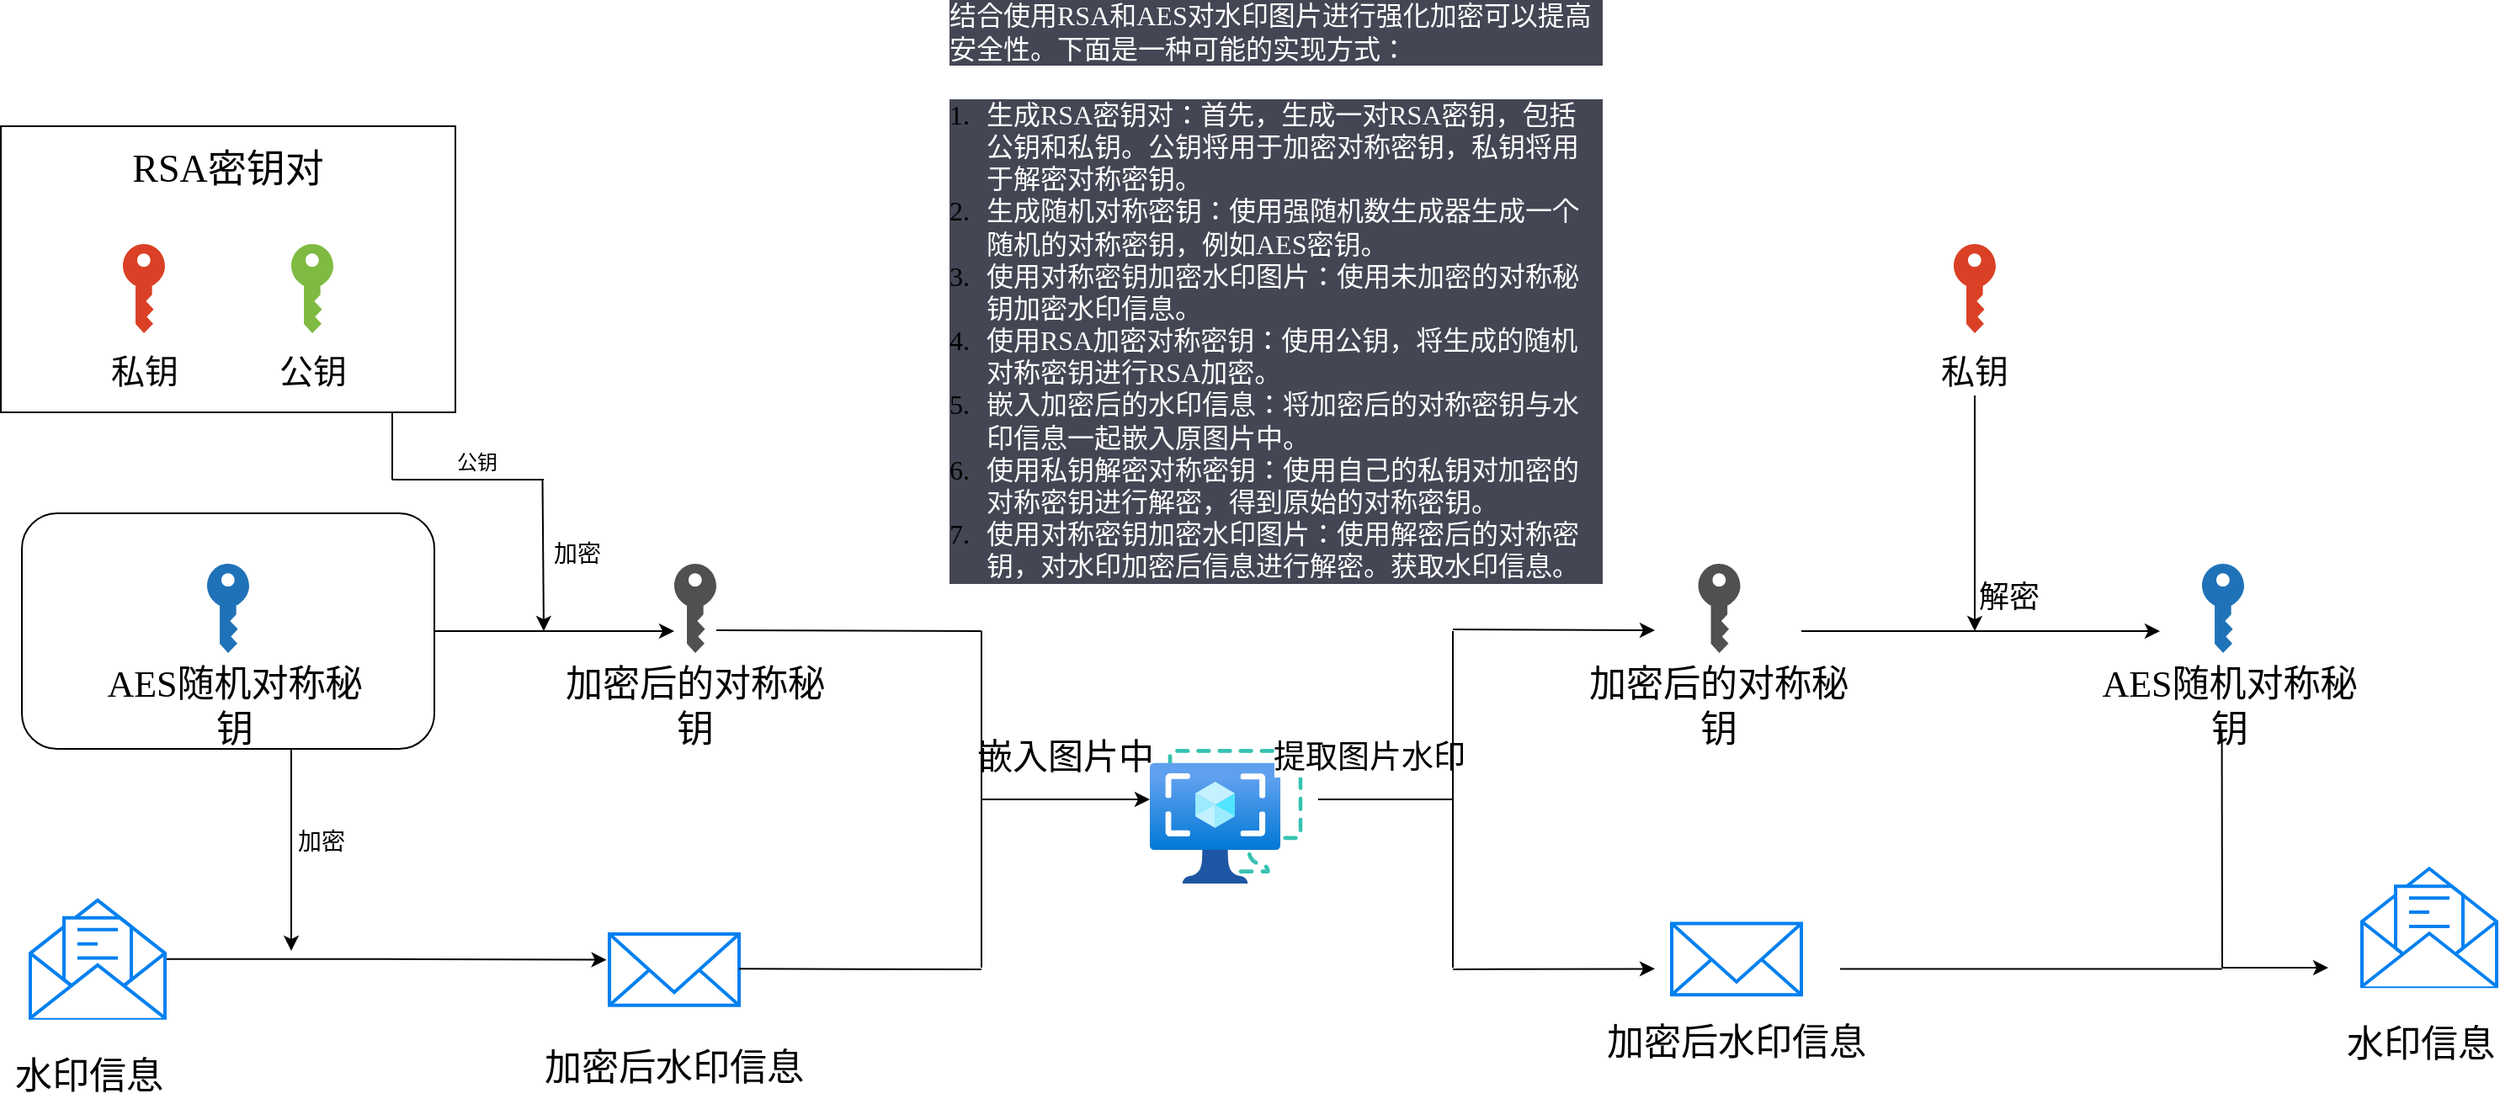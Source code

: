 <mxfile version="21.3.1" type="github">
  <diagram name="第 1 页" id="9ZQMBSNqEJyWweOZvk2d">
    <mxGraphModel dx="1990" dy="783" grid="1" gridSize="10" guides="1" tooltips="1" connect="1" arrows="1" fold="1" page="1" pageScale="1" pageWidth="827" pageHeight="1169" math="0" shadow="0">
      <root>
        <mxCell id="0" />
        <mxCell id="1" parent="0" />
        <mxCell id="SiklBoxl1QKf5MSxtcTJ-32" style="edgeStyle=orthogonalEdgeStyle;rounded=0;orthogonalLoop=1;jettySize=auto;html=1;fontFamily=得意黑;" parent="1" source="SiklBoxl1QKf5MSxtcTJ-10" target="SiklBoxl1QKf5MSxtcTJ-17" edge="1">
          <mxGeometry relative="1" as="geometry">
            <Array as="points">
              <mxPoint x="-410" y="700" />
              <mxPoint x="-410" y="700" />
            </Array>
          </mxGeometry>
        </mxCell>
        <mxCell id="SiklBoxl1QKf5MSxtcTJ-10" value="" style="rounded=1;whiteSpace=wrap;html=1;fillColor=none;fontFamily=得意黑;" parent="1" vertex="1">
          <mxGeometry x="-730" y="630" width="245" height="140" as="geometry" />
        </mxCell>
        <mxCell id="SiklBoxl1QKf5MSxtcTJ-9" value="" style="rounded=0;whiteSpace=wrap;html=1;fillColor=none;fontFamily=得意黑;" parent="1" vertex="1">
          <mxGeometry x="-742.5" y="400" width="270" height="170" as="geometry" />
        </mxCell>
        <mxCell id="SiklBoxl1QKf5MSxtcTJ-1" value="&lt;p style=&quot;border: 0px solid rgb(217, 217, 227); box-sizing: border-box; --tw-border-spacing-x: 0; --tw-border-spacing-y: 0; --tw-translate-x: 0; --tw-translate-y: 0; --tw-rotate: 0; --tw-skew-x: 0; --tw-skew-y: 0; --tw-scale-x: 1; --tw-scale-y: 1; --tw-pan-x: ; --tw-pan-y: ; --tw-pinch-zoom: ; --tw-scroll-snap-strictness: proximity; --tw-gradient-from-position: ; --tw-gradient-via-position: ; --tw-gradient-to-position: ; --tw-ordinal: ; --tw-slashed-zero: ; --tw-numeric-figure: ; --tw-numeric-spacing: ; --tw-numeric-fraction: ; --tw-ring-inset: ; --tw-ring-offset-width: 0px; --tw-ring-offset-color: #fff; --tw-ring-color: rgba(69,89,164,.5); --tw-ring-offset-shadow: 0 0 transparent; --tw-ring-shadow: 0 0 transparent; --tw-shadow: 0 0 transparent; --tw-shadow-colored: 0 0 transparent; --tw-blur: ; --tw-brightness: ; --tw-contrast: ; --tw-grayscale: ; --tw-hue-rotate: ; --tw-invert: ; --tw-saturate: ; --tw-sepia: ; --tw-drop-shadow: ; --tw-backdrop-blur: ; --tw-backdrop-brightness: ; --tw-backdrop-contrast: ; --tw-backdrop-grayscale: ; --tw-backdrop-hue-rotate: ; --tw-backdrop-invert: ; --tw-backdrop-opacity: ; --tw-backdrop-saturate: ; --tw-backdrop-sepia: ; margin: 0px 0px 1.25em; font-size: 16px; text-align: start; background-color: rgb(68, 70, 84);&quot;&gt;&lt;font color=&quot;#ffffff&quot; style=&quot;&quot;&gt;结合使用RSA和AES对水印图片进行强化加密可以提高安全性。下面是一种可能的实现方式：&lt;/font&gt;&lt;/p&gt;&lt;ol style=&quot;border: 0px solid rgb(217, 217, 227); box-sizing: border-box; --tw-border-spacing-x: 0; --tw-border-spacing-y: 0; --tw-translate-x: 0; --tw-translate-y: 0; --tw-rotate: 0; --tw-skew-x: 0; --tw-skew-y: 0; --tw-scale-x: 1; --tw-scale-y: 1; --tw-pan-x: ; --tw-pan-y: ; --tw-pinch-zoom: ; --tw-scroll-snap-strictness: proximity; --tw-gradient-from-position: ; --tw-gradient-via-position: ; --tw-gradient-to-position: ; --tw-ordinal: ; --tw-slashed-zero: ; --tw-numeric-figure: ; --tw-numeric-spacing: ; --tw-numeric-fraction: ; --tw-ring-inset: ; --tw-ring-offset-width: 0px; --tw-ring-offset-color: #fff; --tw-ring-color: rgba(69,89,164,.5); --tw-ring-offset-shadow: 0 0 transparent; --tw-ring-shadow: 0 0 transparent; --tw-shadow: 0 0 transparent; --tw-shadow-colored: 0 0 transparent; --tw-blur: ; --tw-brightness: ; --tw-contrast: ; --tw-grayscale: ; --tw-hue-rotate: ; --tw-invert: ; --tw-saturate: ; --tw-sepia: ; --tw-drop-shadow: ; --tw-backdrop-blur: ; --tw-backdrop-brightness: ; --tw-backdrop-contrast: ; --tw-backdrop-grayscale: ; --tw-backdrop-hue-rotate: ; --tw-backdrop-invert: ; --tw-backdrop-opacity: ; --tw-backdrop-saturate: ; --tw-backdrop-sepia: ; list-style-position: initial; list-style-image: initial; margin: 1.25em 0px; padding: 0px 0px 0px 1rem; counter-reset: item 0; display: flex; flex-direction: column; font-size: 16px; text-align: start; background-color: rgb(68, 70, 84);&quot;&gt;&lt;li style=&quot;border: 0px solid rgb(217, 217, 227); box-sizing: border-box; --tw-border-spacing-x: 0; --tw-border-spacing-y: 0; --tw-translate-x: 0; --tw-translate-y: 0; --tw-rotate: 0; --tw-skew-x: 0; --tw-skew-y: 0; --tw-scale-x: 1; --tw-scale-y: 1; --tw-pan-x: ; --tw-pan-y: ; --tw-pinch-zoom: ; --tw-scroll-snap-strictness: proximity; --tw-gradient-from-position: ; --tw-gradient-via-position: ; --tw-gradient-to-position: ; --tw-ordinal: ; --tw-slashed-zero: ; --tw-numeric-figure: ; --tw-numeric-spacing: ; --tw-numeric-fraction: ; --tw-ring-inset: ; --tw-ring-offset-width: 0px; --tw-ring-offset-color: #fff; --tw-ring-color: rgba(69,89,164,.5); --tw-ring-offset-shadow: 0 0 transparent; --tw-ring-shadow: 0 0 transparent; --tw-shadow: 0 0 transparent; --tw-shadow-colored: 0 0 transparent; --tw-blur: ; --tw-brightness: ; --tw-contrast: ; --tw-grayscale: ; --tw-hue-rotate: ; --tw-invert: ; --tw-saturate: ; --tw-sepia: ; --tw-drop-shadow: ; --tw-backdrop-blur: ; --tw-backdrop-brightness: ; --tw-backdrop-contrast: ; --tw-backdrop-grayscale: ; --tw-backdrop-hue-rotate: ; --tw-backdrop-invert: ; --tw-backdrop-opacity: ; --tw-backdrop-saturate: ; --tw-backdrop-sepia: ; margin: 0px; padding-left: 0.375em;&quot;&gt;&lt;p style=&quot;border: 0px solid rgb(217, 217, 227); box-sizing: border-box; --tw-border-spacing-x: 0; --tw-border-spacing-y: 0; --tw-translate-x: 0; --tw-translate-y: 0; --tw-rotate: 0; --tw-skew-x: 0; --tw-skew-y: 0; --tw-scale-x: 1; --tw-scale-y: 1; --tw-pan-x: ; --tw-pan-y: ; --tw-pinch-zoom: ; --tw-scroll-snap-strictness: proximity; --tw-gradient-from-position: ; --tw-gradient-via-position: ; --tw-gradient-to-position: ; --tw-ordinal: ; --tw-slashed-zero: ; --tw-numeric-figure: ; --tw-numeric-spacing: ; --tw-numeric-fraction: ; --tw-ring-inset: ; --tw-ring-offset-width: 0px; --tw-ring-offset-color: #fff; --tw-ring-color: rgba(69,89,164,.5); --tw-ring-offset-shadow: 0 0 transparent; --tw-ring-shadow: 0 0 transparent; --tw-shadow: 0 0 transparent; --tw-shadow-colored: 0 0 transparent; --tw-blur: ; --tw-brightness: ; --tw-contrast: ; --tw-grayscale: ; --tw-hue-rotate: ; --tw-invert: ; --tw-saturate: ; --tw-sepia: ; --tw-drop-shadow: ; --tw-backdrop-blur: ; --tw-backdrop-brightness: ; --tw-backdrop-contrast: ; --tw-backdrop-grayscale: ; --tw-backdrop-hue-rotate: ; --tw-backdrop-invert: ; --tw-backdrop-opacity: ; --tw-backdrop-saturate: ; --tw-backdrop-sepia: ; margin: 0px;&quot;&gt;&lt;font color=&quot;#ffffff&quot;&gt;生成RSA密钥对：首先，生成一对RSA密钥，包括公钥和私钥。公钥将用于加密对称密钥，私钥将用于解密对称密钥。&lt;/font&gt;&lt;/p&gt;&lt;/li&gt;&lt;li style=&quot;border: 0px solid rgb(217, 217, 227); box-sizing: border-box; --tw-border-spacing-x: 0; --tw-border-spacing-y: 0; --tw-translate-x: 0; --tw-translate-y: 0; --tw-rotate: 0; --tw-skew-x: 0; --tw-skew-y: 0; --tw-scale-x: 1; --tw-scale-y: 1; --tw-pan-x: ; --tw-pan-y: ; --tw-pinch-zoom: ; --tw-scroll-snap-strictness: proximity; --tw-gradient-from-position: ; --tw-gradient-via-position: ; --tw-gradient-to-position: ; --tw-ordinal: ; --tw-slashed-zero: ; --tw-numeric-figure: ; --tw-numeric-spacing: ; --tw-numeric-fraction: ; --tw-ring-inset: ; --tw-ring-offset-width: 0px; --tw-ring-offset-color: #fff; --tw-ring-color: rgba(69,89,164,.5); --tw-ring-offset-shadow: 0 0 transparent; --tw-ring-shadow: 0 0 transparent; --tw-shadow: 0 0 transparent; --tw-shadow-colored: 0 0 transparent; --tw-blur: ; --tw-brightness: ; --tw-contrast: ; --tw-grayscale: ; --tw-hue-rotate: ; --tw-invert: ; --tw-saturate: ; --tw-sepia: ; --tw-drop-shadow: ; --tw-backdrop-blur: ; --tw-backdrop-brightness: ; --tw-backdrop-contrast: ; --tw-backdrop-grayscale: ; --tw-backdrop-hue-rotate: ; --tw-backdrop-invert: ; --tw-backdrop-opacity: ; --tw-backdrop-saturate: ; --tw-backdrop-sepia: ; margin: 0px; padding-left: 0.375em;&quot;&gt;&lt;p style=&quot;border: 0px solid rgb(217, 217, 227); box-sizing: border-box; --tw-border-spacing-x: 0; --tw-border-spacing-y: 0; --tw-translate-x: 0; --tw-translate-y: 0; --tw-rotate: 0; --tw-skew-x: 0; --tw-skew-y: 0; --tw-scale-x: 1; --tw-scale-y: 1; --tw-pan-x: ; --tw-pan-y: ; --tw-pinch-zoom: ; --tw-scroll-snap-strictness: proximity; --tw-gradient-from-position: ; --tw-gradient-via-position: ; --tw-gradient-to-position: ; --tw-ordinal: ; --tw-slashed-zero: ; --tw-numeric-figure: ; --tw-numeric-spacing: ; --tw-numeric-fraction: ; --tw-ring-inset: ; --tw-ring-offset-width: 0px; --tw-ring-offset-color: #fff; --tw-ring-color: rgba(69,89,164,.5); --tw-ring-offset-shadow: 0 0 transparent; --tw-ring-shadow: 0 0 transparent; --tw-shadow: 0 0 transparent; --tw-shadow-colored: 0 0 transparent; --tw-blur: ; --tw-brightness: ; --tw-contrast: ; --tw-grayscale: ; --tw-hue-rotate: ; --tw-invert: ; --tw-saturate: ; --tw-sepia: ; --tw-drop-shadow: ; --tw-backdrop-blur: ; --tw-backdrop-brightness: ; --tw-backdrop-contrast: ; --tw-backdrop-grayscale: ; --tw-backdrop-hue-rotate: ; --tw-backdrop-invert: ; --tw-backdrop-opacity: ; --tw-backdrop-saturate: ; --tw-backdrop-sepia: ; margin: 0px;&quot;&gt;&lt;font color=&quot;#ffffff&quot;&gt;生成随机对称密钥：使用强随机数生成器生成一个随机的对称密钥，例如AES密钥。&lt;/font&gt;&lt;/p&gt;&lt;/li&gt;&lt;li style=&quot;border: 0px solid rgb(217, 217, 227); box-sizing: border-box; --tw-border-spacing-x: 0; --tw-border-spacing-y: 0; --tw-translate-x: 0; --tw-translate-y: 0; --tw-rotate: 0; --tw-skew-x: 0; --tw-skew-y: 0; --tw-scale-x: 1; --tw-scale-y: 1; --tw-pan-x: ; --tw-pan-y: ; --tw-pinch-zoom: ; --tw-scroll-snap-strictness: proximity; --tw-gradient-from-position: ; --tw-gradient-via-position: ; --tw-gradient-to-position: ; --tw-ordinal: ; --tw-slashed-zero: ; --tw-numeric-figure: ; --tw-numeric-spacing: ; --tw-numeric-fraction: ; --tw-ring-inset: ; --tw-ring-offset-width: 0px; --tw-ring-offset-color: #fff; --tw-ring-color: rgba(69,89,164,.5); --tw-ring-offset-shadow: 0 0 transparent; --tw-ring-shadow: 0 0 transparent; --tw-shadow: 0 0 transparent; --tw-shadow-colored: 0 0 transparent; --tw-blur: ; --tw-brightness: ; --tw-contrast: ; --tw-grayscale: ; --tw-hue-rotate: ; --tw-invert: ; --tw-saturate: ; --tw-sepia: ; --tw-drop-shadow: ; --tw-backdrop-blur: ; --tw-backdrop-brightness: ; --tw-backdrop-contrast: ; --tw-backdrop-grayscale: ; --tw-backdrop-hue-rotate: ; --tw-backdrop-invert: ; --tw-backdrop-opacity: ; --tw-backdrop-saturate: ; --tw-backdrop-sepia: ; margin: 0px; padding-left: 0.375em;&quot;&gt;&lt;p style=&quot;border: 0px solid rgb(217, 217, 227); box-sizing: border-box; --tw-border-spacing-x: 0; --tw-border-spacing-y: 0; --tw-translate-x: 0; --tw-translate-y: 0; --tw-rotate: 0; --tw-skew-x: 0; --tw-skew-y: 0; --tw-scale-x: 1; --tw-scale-y: 1; --tw-pan-x: ; --tw-pan-y: ; --tw-pinch-zoom: ; --tw-scroll-snap-strictness: proximity; --tw-gradient-from-position: ; --tw-gradient-via-position: ; --tw-gradient-to-position: ; --tw-ordinal: ; --tw-slashed-zero: ; --tw-numeric-figure: ; --tw-numeric-spacing: ; --tw-numeric-fraction: ; --tw-ring-inset: ; --tw-ring-offset-width: 0px; --tw-ring-offset-color: #fff; --tw-ring-color: rgba(69,89,164,.5); --tw-ring-offset-shadow: 0 0 transparent; --tw-ring-shadow: 0 0 transparent; --tw-shadow: 0 0 transparent; --tw-shadow-colored: 0 0 transparent; --tw-blur: ; --tw-brightness: ; --tw-contrast: ; --tw-grayscale: ; --tw-hue-rotate: ; --tw-invert: ; --tw-saturate: ; --tw-sepia: ; --tw-drop-shadow: ; --tw-backdrop-blur: ; --tw-backdrop-brightness: ; --tw-backdrop-contrast: ; --tw-backdrop-grayscale: ; --tw-backdrop-hue-rotate: ; --tw-backdrop-invert: ; --tw-backdrop-opacity: ; --tw-backdrop-saturate: ; --tw-backdrop-sepia: ; margin: 0px;&quot;&gt;&lt;font color=&quot;#ffffff&quot;&gt;使用对称密钥加密水印图片：使用未加密的对称秘钥加密水印信息。&lt;/font&gt;&lt;/p&gt;&lt;/li&gt;&lt;li style=&quot;border: 0px solid rgb(217, 217, 227); box-sizing: border-box; --tw-border-spacing-x: 0; --tw-border-spacing-y: 0; --tw-translate-x: 0; --tw-translate-y: 0; --tw-rotate: 0; --tw-skew-x: 0; --tw-skew-y: 0; --tw-scale-x: 1; --tw-scale-y: 1; --tw-pan-x: ; --tw-pan-y: ; --tw-pinch-zoom: ; --tw-scroll-snap-strictness: proximity; --tw-gradient-from-position: ; --tw-gradient-via-position: ; --tw-gradient-to-position: ; --tw-ordinal: ; --tw-slashed-zero: ; --tw-numeric-figure: ; --tw-numeric-spacing: ; --tw-numeric-fraction: ; --tw-ring-inset: ; --tw-ring-offset-width: 0px; --tw-ring-offset-color: #fff; --tw-ring-color: rgba(69,89,164,.5); --tw-ring-offset-shadow: 0 0 transparent; --tw-ring-shadow: 0 0 transparent; --tw-shadow: 0 0 transparent; --tw-shadow-colored: 0 0 transparent; --tw-blur: ; --tw-brightness: ; --tw-contrast: ; --tw-grayscale: ; --tw-hue-rotate: ; --tw-invert: ; --tw-saturate: ; --tw-sepia: ; --tw-drop-shadow: ; --tw-backdrop-blur: ; --tw-backdrop-brightness: ; --tw-backdrop-contrast: ; --tw-backdrop-grayscale: ; --tw-backdrop-hue-rotate: ; --tw-backdrop-invert: ; --tw-backdrop-opacity: ; --tw-backdrop-saturate: ; --tw-backdrop-sepia: ; margin: 0px; padding-left: 0.375em;&quot;&gt;&lt;p style=&quot;border: 0px solid rgb(217, 217, 227); box-sizing: border-box; --tw-border-spacing-x: 0; --tw-border-spacing-y: 0; --tw-translate-x: 0; --tw-translate-y: 0; --tw-rotate: 0; --tw-skew-x: 0; --tw-skew-y: 0; --tw-scale-x: 1; --tw-scale-y: 1; --tw-pan-x: ; --tw-pan-y: ; --tw-pinch-zoom: ; --tw-scroll-snap-strictness: proximity; --tw-gradient-from-position: ; --tw-gradient-via-position: ; --tw-gradient-to-position: ; --tw-ordinal: ; --tw-slashed-zero: ; --tw-numeric-figure: ; --tw-numeric-spacing: ; --tw-numeric-fraction: ; --tw-ring-inset: ; --tw-ring-offset-width: 0px; --tw-ring-offset-color: #fff; --tw-ring-color: rgba(69,89,164,.5); --tw-ring-offset-shadow: 0 0 transparent; --tw-ring-shadow: 0 0 transparent; --tw-shadow: 0 0 transparent; --tw-shadow-colored: 0 0 transparent; --tw-blur: ; --tw-brightness: ; --tw-contrast: ; --tw-grayscale: ; --tw-hue-rotate: ; --tw-invert: ; --tw-saturate: ; --tw-sepia: ; --tw-drop-shadow: ; --tw-backdrop-blur: ; --tw-backdrop-brightness: ; --tw-backdrop-contrast: ; --tw-backdrop-grayscale: ; --tw-backdrop-hue-rotate: ; --tw-backdrop-invert: ; --tw-backdrop-opacity: ; --tw-backdrop-saturate: ; --tw-backdrop-sepia: ; margin: 0px;&quot;&gt;&lt;font color=&quot;#ffffff&quot;&gt;使用RSA加密对称密钥：使用公钥，将生成的随机对称密钥进行RSA加密。&lt;/font&gt;&lt;/p&gt;&lt;/li&gt;&lt;li style=&quot;border: 0px solid rgb(217, 217, 227); box-sizing: border-box; --tw-border-spacing-x: 0; --tw-border-spacing-y: 0; --tw-translate-x: 0; --tw-translate-y: 0; --tw-rotate: 0; --tw-skew-x: 0; --tw-skew-y: 0; --tw-scale-x: 1; --tw-scale-y: 1; --tw-pan-x: ; --tw-pan-y: ; --tw-pinch-zoom: ; --tw-scroll-snap-strictness: proximity; --tw-gradient-from-position: ; --tw-gradient-via-position: ; --tw-gradient-to-position: ; --tw-ordinal: ; --tw-slashed-zero: ; --tw-numeric-figure: ; --tw-numeric-spacing: ; --tw-numeric-fraction: ; --tw-ring-inset: ; --tw-ring-offset-width: 0px; --tw-ring-offset-color: #fff; --tw-ring-color: rgba(69,89,164,.5); --tw-ring-offset-shadow: 0 0 transparent; --tw-ring-shadow: 0 0 transparent; --tw-shadow: 0 0 transparent; --tw-shadow-colored: 0 0 transparent; --tw-blur: ; --tw-brightness: ; --tw-contrast: ; --tw-grayscale: ; --tw-hue-rotate: ; --tw-invert: ; --tw-saturate: ; --tw-sepia: ; --tw-drop-shadow: ; --tw-backdrop-blur: ; --tw-backdrop-brightness: ; --tw-backdrop-contrast: ; --tw-backdrop-grayscale: ; --tw-backdrop-hue-rotate: ; --tw-backdrop-invert: ; --tw-backdrop-opacity: ; --tw-backdrop-saturate: ; --tw-backdrop-sepia: ; margin: 0px; padding-left: 0.375em;&quot;&gt;&lt;p style=&quot;border: 0px solid rgb(217, 217, 227); box-sizing: border-box; --tw-border-spacing-x: 0; --tw-border-spacing-y: 0; --tw-translate-x: 0; --tw-translate-y: 0; --tw-rotate: 0; --tw-skew-x: 0; --tw-skew-y: 0; --tw-scale-x: 1; --tw-scale-y: 1; --tw-pan-x: ; --tw-pan-y: ; --tw-pinch-zoom: ; --tw-scroll-snap-strictness: proximity; --tw-gradient-from-position: ; --tw-gradient-via-position: ; --tw-gradient-to-position: ; --tw-ordinal: ; --tw-slashed-zero: ; --tw-numeric-figure: ; --tw-numeric-spacing: ; --tw-numeric-fraction: ; --tw-ring-inset: ; --tw-ring-offset-width: 0px; --tw-ring-offset-color: #fff; --tw-ring-color: rgba(69,89,164,.5); --tw-ring-offset-shadow: 0 0 transparent; --tw-ring-shadow: 0 0 transparent; --tw-shadow: 0 0 transparent; --tw-shadow-colored: 0 0 transparent; --tw-blur: ; --tw-brightness: ; --tw-contrast: ; --tw-grayscale: ; --tw-hue-rotate: ; --tw-invert: ; --tw-saturate: ; --tw-sepia: ; --tw-drop-shadow: ; --tw-backdrop-blur: ; --tw-backdrop-brightness: ; --tw-backdrop-contrast: ; --tw-backdrop-grayscale: ; --tw-backdrop-hue-rotate: ; --tw-backdrop-invert: ; --tw-backdrop-opacity: ; --tw-backdrop-saturate: ; --tw-backdrop-sepia: ; margin: 0px;&quot;&gt;&lt;font color=&quot;#ffffff&quot;&gt;嵌入加密后的水印信息：将加密后的对称密钥与水印信息一起嵌入原图片中。&lt;/font&gt;&lt;/p&gt;&lt;/li&gt;&lt;li style=&quot;border: 0px solid rgb(217, 217, 227); box-sizing: border-box; --tw-border-spacing-x: 0; --tw-border-spacing-y: 0; --tw-translate-x: 0; --tw-translate-y: 0; --tw-rotate: 0; --tw-skew-x: 0; --tw-skew-y: 0; --tw-scale-x: 1; --tw-scale-y: 1; --tw-pan-x: ; --tw-pan-y: ; --tw-pinch-zoom: ; --tw-scroll-snap-strictness: proximity; --tw-gradient-from-position: ; --tw-gradient-via-position: ; --tw-gradient-to-position: ; --tw-ordinal: ; --tw-slashed-zero: ; --tw-numeric-figure: ; --tw-numeric-spacing: ; --tw-numeric-fraction: ; --tw-ring-inset: ; --tw-ring-offset-width: 0px; --tw-ring-offset-color: #fff; --tw-ring-color: rgba(69,89,164,.5); --tw-ring-offset-shadow: 0 0 transparent; --tw-ring-shadow: 0 0 transparent; --tw-shadow: 0 0 transparent; --tw-shadow-colored: 0 0 transparent; --tw-blur: ; --tw-brightness: ; --tw-contrast: ; --tw-grayscale: ; --tw-hue-rotate: ; --tw-invert: ; --tw-saturate: ; --tw-sepia: ; --tw-drop-shadow: ; --tw-backdrop-blur: ; --tw-backdrop-brightness: ; --tw-backdrop-contrast: ; --tw-backdrop-grayscale: ; --tw-backdrop-hue-rotate: ; --tw-backdrop-invert: ; --tw-backdrop-opacity: ; --tw-backdrop-saturate: ; --tw-backdrop-sepia: ; margin: 0px; padding-left: 0.375em;&quot;&gt;&lt;p style=&quot;border: 0px solid rgb(217, 217, 227); box-sizing: border-box; --tw-border-spacing-x: 0; --tw-border-spacing-y: 0; --tw-translate-x: 0; --tw-translate-y: 0; --tw-rotate: 0; --tw-skew-x: 0; --tw-skew-y: 0; --tw-scale-x: 1; --tw-scale-y: 1; --tw-pan-x: ; --tw-pan-y: ; --tw-pinch-zoom: ; --tw-scroll-snap-strictness: proximity; --tw-gradient-from-position: ; --tw-gradient-via-position: ; --tw-gradient-to-position: ; --tw-ordinal: ; --tw-slashed-zero: ; --tw-numeric-figure: ; --tw-numeric-spacing: ; --tw-numeric-fraction: ; --tw-ring-inset: ; --tw-ring-offset-width: 0px; --tw-ring-offset-color: #fff; --tw-ring-color: rgba(69,89,164,.5); --tw-ring-offset-shadow: 0 0 transparent; --tw-ring-shadow: 0 0 transparent; --tw-shadow: 0 0 transparent; --tw-shadow-colored: 0 0 transparent; --tw-blur: ; --tw-brightness: ; --tw-contrast: ; --tw-grayscale: ; --tw-hue-rotate: ; --tw-invert: ; --tw-saturate: ; --tw-sepia: ; --tw-drop-shadow: ; --tw-backdrop-blur: ; --tw-backdrop-brightness: ; --tw-backdrop-contrast: ; --tw-backdrop-grayscale: ; --tw-backdrop-hue-rotate: ; --tw-backdrop-invert: ; --tw-backdrop-opacity: ; --tw-backdrop-saturate: ; --tw-backdrop-sepia: ; margin: 0px;&quot;&gt;&lt;font color=&quot;#ffffff&quot;&gt;使用私钥解密对称密钥：使用自己的私钥对加密的对称密钥进行解密，得到原始的对称密钥。&lt;/font&gt;&lt;/p&gt;&lt;/li&gt;&lt;li style=&quot;border: 0px solid rgb(217, 217, 227); box-sizing: border-box; --tw-border-spacing-x: 0; --tw-border-spacing-y: 0; --tw-translate-x: 0; --tw-translate-y: 0; --tw-rotate: 0; --tw-skew-x: 0; --tw-skew-y: 0; --tw-scale-x: 1; --tw-scale-y: 1; --tw-pan-x: ; --tw-pan-y: ; --tw-pinch-zoom: ; --tw-scroll-snap-strictness: proximity; --tw-gradient-from-position: ; --tw-gradient-via-position: ; --tw-gradient-to-position: ; --tw-ordinal: ; --tw-slashed-zero: ; --tw-numeric-figure: ; --tw-numeric-spacing: ; --tw-numeric-fraction: ; --tw-ring-inset: ; --tw-ring-offset-width: 0px; --tw-ring-offset-color: #fff; --tw-ring-color: rgba(69,89,164,.5); --tw-ring-offset-shadow: 0 0 transparent; --tw-ring-shadow: 0 0 transparent; --tw-shadow: 0 0 transparent; --tw-shadow-colored: 0 0 transparent; --tw-blur: ; --tw-brightness: ; --tw-contrast: ; --tw-grayscale: ; --tw-hue-rotate: ; --tw-invert: ; --tw-saturate: ; --tw-sepia: ; --tw-drop-shadow: ; --tw-backdrop-blur: ; --tw-backdrop-brightness: ; --tw-backdrop-contrast: ; --tw-backdrop-grayscale: ; --tw-backdrop-hue-rotate: ; --tw-backdrop-invert: ; --tw-backdrop-opacity: ; --tw-backdrop-saturate: ; --tw-backdrop-sepia: ; margin: 0px; padding-left: 0.375em;&quot;&gt;&lt;p style=&quot;border: 0px solid rgb(217, 217, 227); box-sizing: border-box; --tw-border-spacing-x: 0; --tw-border-spacing-y: 0; --tw-translate-x: 0; --tw-translate-y: 0; --tw-rotate: 0; --tw-skew-x: 0; --tw-skew-y: 0; --tw-scale-x: 1; --tw-scale-y: 1; --tw-pan-x: ; --tw-pan-y: ; --tw-pinch-zoom: ; --tw-scroll-snap-strictness: proximity; --tw-gradient-from-position: ; --tw-gradient-via-position: ; --tw-gradient-to-position: ; --tw-ordinal: ; --tw-slashed-zero: ; --tw-numeric-figure: ; --tw-numeric-spacing: ; --tw-numeric-fraction: ; --tw-ring-inset: ; --tw-ring-offset-width: 0px; --tw-ring-offset-color: #fff; --tw-ring-color: rgba(69,89,164,.5); --tw-ring-offset-shadow: 0 0 transparent; --tw-ring-shadow: 0 0 transparent; --tw-shadow: 0 0 transparent; --tw-shadow-colored: 0 0 transparent; --tw-blur: ; --tw-brightness: ; --tw-contrast: ; --tw-grayscale: ; --tw-hue-rotate: ; --tw-invert: ; --tw-saturate: ; --tw-sepia: ; --tw-drop-shadow: ; --tw-backdrop-blur: ; --tw-backdrop-brightness: ; --tw-backdrop-contrast: ; --tw-backdrop-grayscale: ; --tw-backdrop-hue-rotate: ; --tw-backdrop-invert: ; --tw-backdrop-opacity: ; --tw-backdrop-saturate: ; --tw-backdrop-sepia: ; margin: 0px;&quot;&gt;&lt;font color=&quot;#ffffff&quot;&gt;使用对称密钥加密水印图片：使用解密后的对称密钥，对水印加密后信息进行解密。获取水印信息。&lt;/font&gt;&lt;/p&gt;&lt;/li&gt;&lt;/ol&gt;" style="text;strokeColor=none;align=center;fillColor=none;html=1;verticalAlign=middle;whiteSpace=wrap;rounded=0;fontFamily=得意黑;" parent="1" vertex="1">
          <mxGeometry x="-179.75" y="493" width="390" height="30" as="geometry" />
        </mxCell>
        <mxCell id="SiklBoxl1QKf5MSxtcTJ-2" value="" style="sketch=0;pointerEvents=1;shadow=0;dashed=0;html=1;strokeColor=none;labelPosition=center;verticalLabelPosition=bottom;verticalAlign=top;outlineConnect=0;align=center;shape=mxgraph.office.security.key_permissions;fillColor=#DA4026;fontFamily=得意黑;" parent="1" vertex="1">
          <mxGeometry x="-670" y="470" width="25" height="53" as="geometry" />
        </mxCell>
        <mxCell id="SiklBoxl1QKf5MSxtcTJ-3" value="" style="sketch=0;pointerEvents=1;shadow=0;dashed=0;html=1;strokeColor=none;labelPosition=center;verticalLabelPosition=bottom;verticalAlign=top;outlineConnect=0;align=center;shape=mxgraph.office.security.key_permissions;fillColor=#7FBA42;fontFamily=得意黑;" parent="1" vertex="1">
          <mxGeometry x="-570" y="470" width="25" height="53" as="geometry" />
        </mxCell>
        <mxCell id="SiklBoxl1QKf5MSxtcTJ-4" value="" style="sketch=0;pointerEvents=1;shadow=0;dashed=0;html=1;strokeColor=none;labelPosition=center;verticalLabelPosition=bottom;verticalAlign=top;outlineConnect=0;align=center;shape=mxgraph.office.security.key_permissions;fillColor=#2072B8;fontFamily=得意黑;" parent="1" vertex="1">
          <mxGeometry x="-620" y="660" width="25" height="53" as="geometry" />
        </mxCell>
        <mxCell id="SiklBoxl1QKf5MSxtcTJ-5" value="RSA密钥对" style="text;strokeColor=none;align=center;fillColor=none;html=1;verticalAlign=middle;whiteSpace=wrap;rounded=0;fontFamily=得意黑;fontSize=23;fontStyle=0" parent="1" vertex="1">
          <mxGeometry x="-685" y="400" width="155" height="50" as="geometry" />
        </mxCell>
        <mxCell id="SiklBoxl1QKf5MSxtcTJ-6" value="私钥" style="text;strokeColor=none;align=center;fillColor=none;html=1;verticalAlign=middle;whiteSpace=wrap;rounded=0;fontSize=20;fontFamily=得意黑;" parent="1" vertex="1">
          <mxGeometry x="-687.5" y="530" width="60" height="30" as="geometry" />
        </mxCell>
        <mxCell id="SiklBoxl1QKf5MSxtcTJ-7" value="公钥" style="text;strokeColor=none;align=center;fillColor=none;html=1;verticalAlign=middle;whiteSpace=wrap;rounded=0;fontSize=20;fontFamily=得意黑;" parent="1" vertex="1">
          <mxGeometry x="-587.5" y="530" width="60" height="29" as="geometry" />
        </mxCell>
        <mxCell id="SiklBoxl1QKf5MSxtcTJ-11" value="AES随机对称秘钥" style="text;strokeColor=none;align=center;fillColor=none;html=1;verticalAlign=middle;whiteSpace=wrap;rounded=0;fontFamily=得意黑;fontSize=22;" parent="1" vertex="1">
          <mxGeometry x="-685" y="730" width="162.5" height="30" as="geometry" />
        </mxCell>
        <mxCell id="SiklBoxl1QKf5MSxtcTJ-16" value="&lt;font style=&quot;font-size: 14px;&quot;&gt;加密&lt;/font&gt;" style="text;strokeColor=none;align=center;fillColor=none;html=1;verticalAlign=middle;whiteSpace=wrap;rounded=0;fontFamily=得意黑;" parent="1" vertex="1">
          <mxGeometry x="-430" y="640" width="60" height="30" as="geometry" />
        </mxCell>
        <mxCell id="SiklBoxl1QKf5MSxtcTJ-17" value="" style="sketch=0;pointerEvents=1;shadow=0;dashed=0;html=1;strokeColor=none;fillColor=#505050;labelPosition=center;verticalLabelPosition=bottom;verticalAlign=top;outlineConnect=0;align=center;shape=mxgraph.office.security.key_permissions;fontFamily=得意黑;" parent="1" vertex="1">
          <mxGeometry x="-342.5" y="660" width="25" height="53" as="geometry" />
        </mxCell>
        <mxCell id="SiklBoxl1QKf5MSxtcTJ-19" value="加密后的对称秘钥" style="text;strokeColor=none;align=center;fillColor=none;html=1;verticalAlign=middle;whiteSpace=wrap;rounded=0;fontSize=22;fontFamily=得意黑;" parent="1" vertex="1">
          <mxGeometry x="-410" y="730" width="160" height="30" as="geometry" />
        </mxCell>
        <mxCell id="jOD9YhsrQ2TTCiBh0nuF-2" style="edgeStyle=orthogonalEdgeStyle;rounded=0;orthogonalLoop=1;jettySize=auto;html=1;entryX=-0.022;entryY=0.362;entryDx=0;entryDy=0;entryPerimeter=0;" edge="1" parent="1" source="SiklBoxl1QKf5MSxtcTJ-20" target="SiklBoxl1QKf5MSxtcTJ-25">
          <mxGeometry relative="1" as="geometry" />
        </mxCell>
        <mxCell id="SiklBoxl1QKf5MSxtcTJ-20" value="" style="html=1;verticalLabelPosition=bottom;align=center;labelBackgroundColor=#ffffff;verticalAlign=top;strokeWidth=2;strokeColor=#0080F0;shadow=0;dashed=0;shape=mxgraph.ios7.icons.envelope_(message);fontFamily=得意黑;" parent="1" vertex="1">
          <mxGeometry x="-725" y="859.92" width="80" height="70" as="geometry" />
        </mxCell>
        <mxCell id="SiklBoxl1QKf5MSxtcTJ-22" value="&lt;font style=&quot;font-size: 14px;&quot;&gt;加密&lt;/font&gt;" style="text;strokeColor=none;align=center;fillColor=none;html=1;verticalAlign=middle;whiteSpace=wrap;rounded=0;fontFamily=得意黑;" parent="1" vertex="1">
          <mxGeometry x="-582.5" y="811.14" width="60" height="30" as="geometry" />
        </mxCell>
        <mxCell id="SiklBoxl1QKf5MSxtcTJ-25" value="" style="html=1;verticalLabelPosition=bottom;align=center;labelBackgroundColor=#ffffff;verticalAlign=top;strokeWidth=2;strokeColor=#0080F0;shadow=0;dashed=0;shape=mxgraph.ios7.icons.mail;aspect=fixed;fontFamily=得意黑;" parent="1" vertex="1">
          <mxGeometry x="-381" y="880" width="77" height="42.35" as="geometry" />
        </mxCell>
        <mxCell id="SiklBoxl1QKf5MSxtcTJ-34" value="&lt;font style=&quot;font-size: 22px;&quot;&gt;水印信息&lt;/font&gt;" style="text;strokeColor=none;align=center;fillColor=none;html=1;verticalAlign=middle;whiteSpace=wrap;rounded=0;fontFamily=得意黑;" parent="1" vertex="1">
          <mxGeometry x="-735" y="950" width="90" height="30" as="geometry" />
        </mxCell>
        <mxCell id="SiklBoxl1QKf5MSxtcTJ-35" value="&lt;font style=&quot;font-size: 22px;&quot;&gt;加密后水印信息&lt;/font&gt;" style="text;strokeColor=none;align=center;fillColor=none;html=1;verticalAlign=middle;whiteSpace=wrap;rounded=0;fontFamily=得意黑;" parent="1" vertex="1">
          <mxGeometry x="-420.75" y="944.96" width="156.5" height="30" as="geometry" />
        </mxCell>
        <mxCell id="SiklBoxl1QKf5MSxtcTJ-36" value="" style="image;aspect=fixed;html=1;points=[];align=center;fontSize=12;image=img/lib/azure2/compute/Image_Templates.svg;fontFamily=得意黑;" parent="1" vertex="1">
          <mxGeometry x="-60" y="770" width="90.75" height="80" as="geometry" />
        </mxCell>
        <mxCell id="SiklBoxl1QKf5MSxtcTJ-43" value="&lt;font style=&quot;font-size: 21px;&quot;&gt;嵌入图片中&lt;/font&gt;" style="text;strokeColor=none;align=center;fillColor=none;html=1;verticalAlign=middle;whiteSpace=wrap;rounded=0;fontFamily=得意黑;fontSize=21;" parent="1" vertex="1">
          <mxGeometry x="-170" y="760" width="120" height="30" as="geometry" />
        </mxCell>
        <mxCell id="jOD9YhsrQ2TTCiBh0nuF-3" value="" style="sketch=0;pointerEvents=1;shadow=0;dashed=0;html=1;strokeColor=none;fillColor=#505050;labelPosition=center;verticalLabelPosition=bottom;verticalAlign=top;outlineConnect=0;align=center;shape=mxgraph.office.security.key_permissions;fontFamily=得意黑;" vertex="1" parent="1">
          <mxGeometry x="265.75" y="660" width="25" height="53" as="geometry" />
        </mxCell>
        <mxCell id="jOD9YhsrQ2TTCiBh0nuF-4" value="加密后的对称秘钥" style="text;strokeColor=none;align=center;fillColor=none;html=1;verticalAlign=middle;whiteSpace=wrap;rounded=0;fontSize=22;fontFamily=得意黑;" vertex="1" parent="1">
          <mxGeometry x="198.25" y="730" width="160" height="30" as="geometry" />
        </mxCell>
        <mxCell id="jOD9YhsrQ2TTCiBh0nuF-5" value="" style="html=1;verticalLabelPosition=bottom;align=center;labelBackgroundColor=#ffffff;verticalAlign=top;strokeWidth=2;strokeColor=#0080F0;shadow=0;dashed=0;shape=mxgraph.ios7.icons.mail;aspect=fixed;fontFamily=得意黑;" vertex="1" parent="1">
          <mxGeometry x="250" y="873.75" width="77" height="42.35" as="geometry" />
        </mxCell>
        <mxCell id="jOD9YhsrQ2TTCiBh0nuF-6" value="&lt;font style=&quot;font-size: 22px;&quot;&gt;加密后水印信息&lt;/font&gt;" style="text;strokeColor=none;align=center;fillColor=none;html=1;verticalAlign=middle;whiteSpace=wrap;rounded=0;fontFamily=得意黑;" vertex="1" parent="1">
          <mxGeometry x="210.25" y="930" width="156.5" height="30" as="geometry" />
        </mxCell>
        <mxCell id="jOD9YhsrQ2TTCiBh0nuF-12" value="" style="endArrow=none;html=1;rounded=0;" edge="1" parent="1">
          <mxGeometry width="50" height="50" relative="1" as="geometry">
            <mxPoint x="-317.5" y="699.5" as="sourcePoint" />
            <mxPoint x="-160" y="700" as="targetPoint" />
          </mxGeometry>
        </mxCell>
        <mxCell id="jOD9YhsrQ2TTCiBh0nuF-13" value="" style="endArrow=none;html=1;rounded=0;" edge="1" parent="1">
          <mxGeometry width="50" height="50" relative="1" as="geometry">
            <mxPoint x="-160" y="800" as="sourcePoint" />
            <mxPoint x="-160" y="700" as="targetPoint" />
            <Array as="points" />
          </mxGeometry>
        </mxCell>
        <mxCell id="jOD9YhsrQ2TTCiBh0nuF-14" value="" style="endArrow=classic;html=1;rounded=0;" edge="1" parent="1">
          <mxGeometry width="50" height="50" relative="1" as="geometry">
            <mxPoint x="-160" y="800" as="sourcePoint" />
            <mxPoint x="-60" y="800" as="targetPoint" />
          </mxGeometry>
        </mxCell>
        <mxCell id="jOD9YhsrQ2TTCiBh0nuF-17" value="" style="endArrow=none;html=1;rounded=0;" edge="1" parent="1">
          <mxGeometry width="50" height="50" relative="1" as="geometry">
            <mxPoint x="-304" y="900.67" as="sourcePoint" />
            <mxPoint x="-160" y="901" as="targetPoint" />
          </mxGeometry>
        </mxCell>
        <mxCell id="jOD9YhsrQ2TTCiBh0nuF-18" value="" style="endArrow=none;html=1;rounded=0;" edge="1" parent="1">
          <mxGeometry width="50" height="50" relative="1" as="geometry">
            <mxPoint x="-160" y="900" as="sourcePoint" />
            <mxPoint x="-160" y="800" as="targetPoint" />
          </mxGeometry>
        </mxCell>
        <mxCell id="jOD9YhsrQ2TTCiBh0nuF-20" value="" style="endArrow=none;html=1;rounded=0;" edge="1" parent="1">
          <mxGeometry width="50" height="50" relative="1" as="geometry">
            <mxPoint x="40" y="800" as="sourcePoint" />
            <mxPoint x="120" y="800" as="targetPoint" />
          </mxGeometry>
        </mxCell>
        <mxCell id="jOD9YhsrQ2TTCiBh0nuF-44" value="&lt;font style=&quot;font-size: 19px;&quot; face=&quot;得意黑&quot;&gt;提取图片水印&lt;/font&gt;" style="edgeLabel;html=1;align=center;verticalAlign=middle;resizable=0;points=[];" vertex="1" connectable="0" parent="jOD9YhsrQ2TTCiBh0nuF-20">
          <mxGeometry x="-0.386" y="3" relative="1" as="geometry">
            <mxPoint x="5" y="-22" as="offset" />
          </mxGeometry>
        </mxCell>
        <mxCell id="jOD9YhsrQ2TTCiBh0nuF-22" value="" style="endArrow=classic;html=1;rounded=0;" edge="1" parent="1">
          <mxGeometry width="50" height="50" relative="1" as="geometry">
            <mxPoint x="120" y="699" as="sourcePoint" />
            <mxPoint x="240" y="699.5" as="targetPoint" />
          </mxGeometry>
        </mxCell>
        <mxCell id="jOD9YhsrQ2TTCiBh0nuF-23" value="" style="endArrow=none;html=1;rounded=0;" edge="1" parent="1">
          <mxGeometry width="50" height="50" relative="1" as="geometry">
            <mxPoint x="120" y="800" as="sourcePoint" />
            <mxPoint x="120" y="700" as="targetPoint" />
            <Array as="points" />
          </mxGeometry>
        </mxCell>
        <mxCell id="jOD9YhsrQ2TTCiBh0nuF-24" value="" style="endArrow=none;html=1;rounded=0;" edge="1" parent="1">
          <mxGeometry width="50" height="50" relative="1" as="geometry">
            <mxPoint x="120" y="900" as="sourcePoint" />
            <mxPoint x="120" y="800" as="targetPoint" />
          </mxGeometry>
        </mxCell>
        <mxCell id="jOD9YhsrQ2TTCiBh0nuF-26" value="" style="endArrow=classic;html=1;rounded=0;" edge="1" parent="1">
          <mxGeometry width="50" height="50" relative="1" as="geometry">
            <mxPoint x="120" y="901" as="sourcePoint" />
            <mxPoint x="240" y="900.67" as="targetPoint" />
          </mxGeometry>
        </mxCell>
        <mxCell id="jOD9YhsrQ2TTCiBh0nuF-27" value="" style="sketch=0;pointerEvents=1;shadow=0;dashed=0;html=1;strokeColor=none;labelPosition=center;verticalLabelPosition=bottom;verticalAlign=top;outlineConnect=0;align=center;shape=mxgraph.office.security.key_permissions;fillColor=#2072B8;fontFamily=得意黑;" vertex="1" parent="1">
          <mxGeometry x="565" y="660" width="25" height="53" as="geometry" />
        </mxCell>
        <mxCell id="jOD9YhsrQ2TTCiBh0nuF-28" value="AES随机对称秘钥" style="text;strokeColor=none;align=center;fillColor=none;html=1;verticalAlign=middle;whiteSpace=wrap;rounded=0;fontFamily=得意黑;fontSize=22;" vertex="1" parent="1">
          <mxGeometry x="500" y="730" width="162.5" height="30" as="geometry" />
        </mxCell>
        <mxCell id="jOD9YhsrQ2TTCiBh0nuF-29" value="" style="endArrow=classic;html=1;rounded=0;" edge="1" parent="1">
          <mxGeometry width="50" height="50" relative="1" as="geometry">
            <mxPoint x="327" y="700" as="sourcePoint" />
            <mxPoint x="540" y="700" as="targetPoint" />
          </mxGeometry>
        </mxCell>
        <mxCell id="jOD9YhsrQ2TTCiBh0nuF-30" value="" style="sketch=0;pointerEvents=1;shadow=0;dashed=0;html=1;strokeColor=none;labelPosition=center;verticalLabelPosition=bottom;verticalAlign=top;outlineConnect=0;align=center;shape=mxgraph.office.security.key_permissions;fillColor=#DA4026;fontFamily=得意黑;" vertex="1" parent="1">
          <mxGeometry x="417.5" y="470" width="25" height="53" as="geometry" />
        </mxCell>
        <mxCell id="jOD9YhsrQ2TTCiBh0nuF-31" value="私钥" style="text;strokeColor=none;align=center;fillColor=none;html=1;verticalAlign=middle;whiteSpace=wrap;rounded=0;fontSize=20;fontFamily=得意黑;" vertex="1" parent="1">
          <mxGeometry x="400" y="530" width="60" height="30" as="geometry" />
        </mxCell>
        <mxCell id="jOD9YhsrQ2TTCiBh0nuF-32" value="" style="endArrow=classic;html=1;rounded=0;" edge="1" parent="1">
          <mxGeometry width="50" height="50" relative="1" as="geometry">
            <mxPoint x="430" y="560" as="sourcePoint" />
            <mxPoint x="430" y="700" as="targetPoint" />
          </mxGeometry>
        </mxCell>
        <mxCell id="jOD9YhsrQ2TTCiBh0nuF-33" value="&lt;font style=&quot;font-size: 18px;&quot; face=&quot;得意黑&quot;&gt;解密&lt;/font&gt;" style="edgeLabel;html=1;align=center;verticalAlign=middle;resizable=0;points=[];" vertex="1" connectable="0" parent="jOD9YhsrQ2TTCiBh0nuF-32">
          <mxGeometry x="-0.29" relative="1" as="geometry">
            <mxPoint x="20" y="70" as="offset" />
          </mxGeometry>
        </mxCell>
        <mxCell id="jOD9YhsrQ2TTCiBh0nuF-34" value="" style="endArrow=none;html=1;rounded=0;" edge="1" parent="1">
          <mxGeometry width="50" height="50" relative="1" as="geometry">
            <mxPoint x="350" y="900.76" as="sourcePoint" />
            <mxPoint x="577" y="900.78" as="targetPoint" />
          </mxGeometry>
        </mxCell>
        <mxCell id="jOD9YhsrQ2TTCiBh0nuF-35" value="" style="endArrow=none;html=1;rounded=0;align=right;" edge="1" parent="1">
          <mxGeometry width="50" height="50" relative="1" as="geometry">
            <mxPoint x="577" y="900" as="sourcePoint" />
            <mxPoint x="576.79" y="760" as="targetPoint" />
          </mxGeometry>
        </mxCell>
        <mxCell id="jOD9YhsrQ2TTCiBh0nuF-36" value="" style="endArrow=classic;html=1;rounded=0;" edge="1" parent="1">
          <mxGeometry width="50" height="50" relative="1" as="geometry">
            <mxPoint x="577" y="900" as="sourcePoint" />
            <mxPoint x="640" y="900" as="targetPoint" />
          </mxGeometry>
        </mxCell>
        <mxCell id="jOD9YhsrQ2TTCiBh0nuF-37" value="" style="html=1;verticalLabelPosition=bottom;align=center;labelBackgroundColor=#ffffff;verticalAlign=top;strokeWidth=2;strokeColor=#0080F0;shadow=0;dashed=0;shape=mxgraph.ios7.icons.envelope_(message);fontFamily=得意黑;" vertex="1" parent="1">
          <mxGeometry x="660" y="841.14" width="80" height="70" as="geometry" />
        </mxCell>
        <mxCell id="jOD9YhsrQ2TTCiBh0nuF-38" value="&lt;font style=&quot;font-size: 22px;&quot;&gt;水印信息&lt;/font&gt;" style="text;strokeColor=none;align=center;fillColor=none;html=1;verticalAlign=middle;whiteSpace=wrap;rounded=0;fontFamily=得意黑;" vertex="1" parent="1">
          <mxGeometry x="650" y="931.22" width="90" height="30" as="geometry" />
        </mxCell>
        <mxCell id="jOD9YhsrQ2TTCiBh0nuF-39" value="" style="endArrow=classic;html=1;rounded=0;" edge="1" parent="1">
          <mxGeometry width="50" height="50" relative="1" as="geometry">
            <mxPoint x="-570" y="770" as="sourcePoint" />
            <mxPoint x="-570" y="890" as="targetPoint" />
          </mxGeometry>
        </mxCell>
        <mxCell id="jOD9YhsrQ2TTCiBh0nuF-40" value="" style="endArrow=none;html=1;rounded=0;" edge="1" parent="1">
          <mxGeometry width="50" height="50" relative="1" as="geometry">
            <mxPoint x="-510" y="610" as="sourcePoint" />
            <mxPoint x="-510" y="570" as="targetPoint" />
          </mxGeometry>
        </mxCell>
        <mxCell id="jOD9YhsrQ2TTCiBh0nuF-41" value="" style="endArrow=none;html=1;rounded=0;" edge="1" parent="1">
          <mxGeometry width="50" height="50" relative="1" as="geometry">
            <mxPoint x="-510" y="610" as="sourcePoint" />
            <mxPoint x="-420" y="610" as="targetPoint" />
          </mxGeometry>
        </mxCell>
        <mxCell id="jOD9YhsrQ2TTCiBh0nuF-48" value="&lt;font style=&quot;font-size: 12px;&quot; face=&quot;得意黑&quot;&gt;公钥&lt;/font&gt;" style="edgeLabel;html=1;align=center;verticalAlign=middle;resizable=0;points=[];fontSize=12;" vertex="1" connectable="0" parent="jOD9YhsrQ2TTCiBh0nuF-41">
          <mxGeometry x="-0.4" y="-2" relative="1" as="geometry">
            <mxPoint x="23" y="-12" as="offset" />
          </mxGeometry>
        </mxCell>
        <mxCell id="jOD9YhsrQ2TTCiBh0nuF-43" value="" style="endArrow=classic;html=1;rounded=0;" edge="1" parent="1">
          <mxGeometry width="50" height="50" relative="1" as="geometry">
            <mxPoint x="-420.75" y="610" as="sourcePoint" />
            <mxPoint x="-420" y="700" as="targetPoint" />
          </mxGeometry>
        </mxCell>
      </root>
    </mxGraphModel>
  </diagram>
</mxfile>
